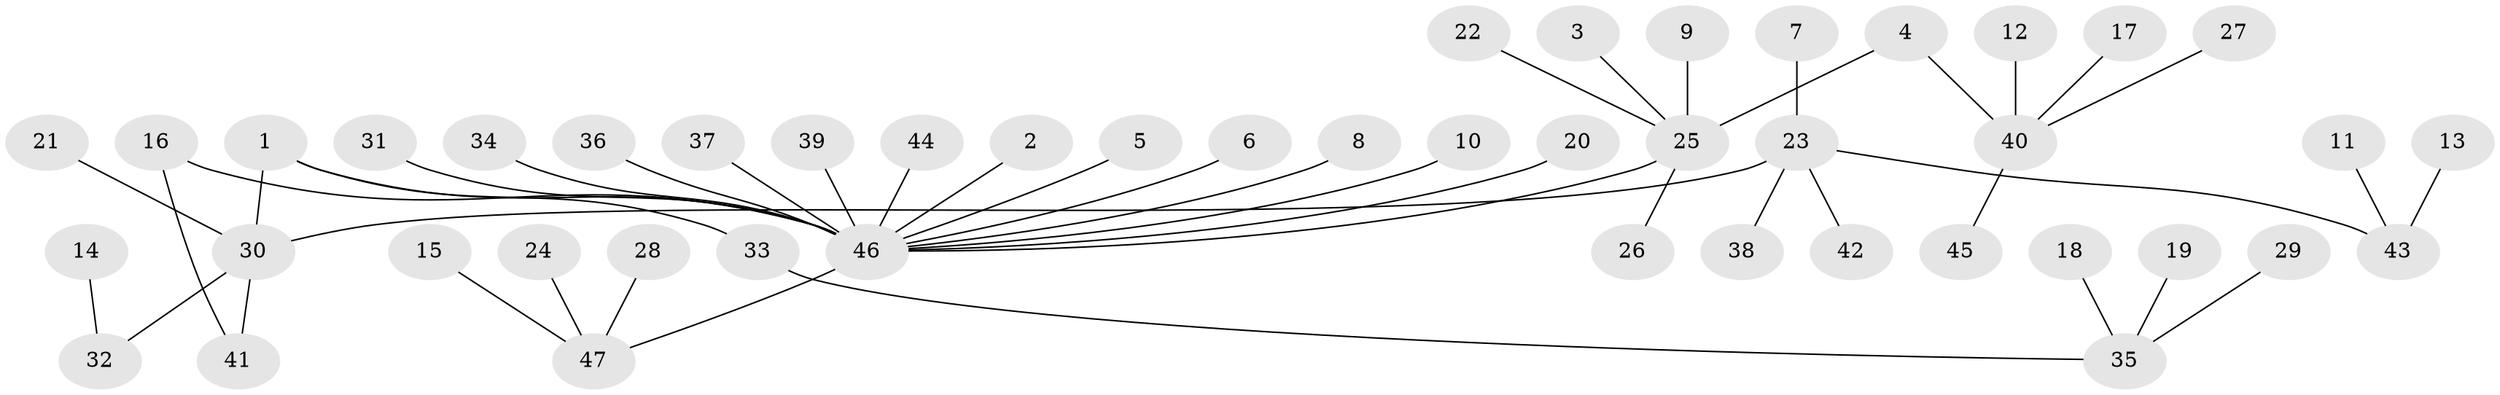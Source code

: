 // original degree distribution, {20: 0.01098901098901099, 2: 0.21978021978021978, 4: 0.03296703296703297, 8: 0.01098901098901099, 3: 0.04395604395604396, 1: 0.6153846153846154, 6: 0.02197802197802198, 7: 0.03296703296703297, 5: 0.01098901098901099}
// Generated by graph-tools (version 1.1) at 2025/01/03/09/25 03:01:41]
// undirected, 47 vertices, 47 edges
graph export_dot {
graph [start="1"]
  node [color=gray90,style=filled];
  1;
  2;
  3;
  4;
  5;
  6;
  7;
  8;
  9;
  10;
  11;
  12;
  13;
  14;
  15;
  16;
  17;
  18;
  19;
  20;
  21;
  22;
  23;
  24;
  25;
  26;
  27;
  28;
  29;
  30;
  31;
  32;
  33;
  34;
  35;
  36;
  37;
  38;
  39;
  40;
  41;
  42;
  43;
  44;
  45;
  46;
  47;
  1 -- 30 [weight=1.0];
  1 -- 33 [weight=1.0];
  1 -- 46 [weight=1.0];
  2 -- 46 [weight=1.0];
  3 -- 25 [weight=1.0];
  4 -- 25 [weight=1.0];
  4 -- 40 [weight=1.0];
  5 -- 46 [weight=1.0];
  6 -- 46 [weight=1.0];
  7 -- 23 [weight=1.0];
  8 -- 46 [weight=1.0];
  9 -- 25 [weight=1.0];
  10 -- 46 [weight=1.0];
  11 -- 43 [weight=1.0];
  12 -- 40 [weight=1.0];
  13 -- 43 [weight=1.0];
  14 -- 32 [weight=1.0];
  15 -- 47 [weight=1.0];
  16 -- 41 [weight=1.0];
  16 -- 46 [weight=1.0];
  17 -- 40 [weight=1.0];
  18 -- 35 [weight=1.0];
  19 -- 35 [weight=1.0];
  20 -- 46 [weight=1.0];
  21 -- 30 [weight=1.0];
  22 -- 25 [weight=1.0];
  23 -- 30 [weight=1.0];
  23 -- 38 [weight=1.0];
  23 -- 42 [weight=1.0];
  23 -- 43 [weight=1.0];
  24 -- 47 [weight=1.0];
  25 -- 26 [weight=1.0];
  25 -- 46 [weight=1.0];
  27 -- 40 [weight=1.0];
  28 -- 47 [weight=1.0];
  29 -- 35 [weight=1.0];
  30 -- 32 [weight=1.0];
  30 -- 41 [weight=1.0];
  31 -- 46 [weight=2.0];
  33 -- 35 [weight=1.0];
  34 -- 46 [weight=1.0];
  36 -- 46 [weight=1.0];
  37 -- 46 [weight=1.0];
  39 -- 46 [weight=1.0];
  40 -- 45 [weight=1.0];
  44 -- 46 [weight=1.0];
  46 -- 47 [weight=1.0];
}
